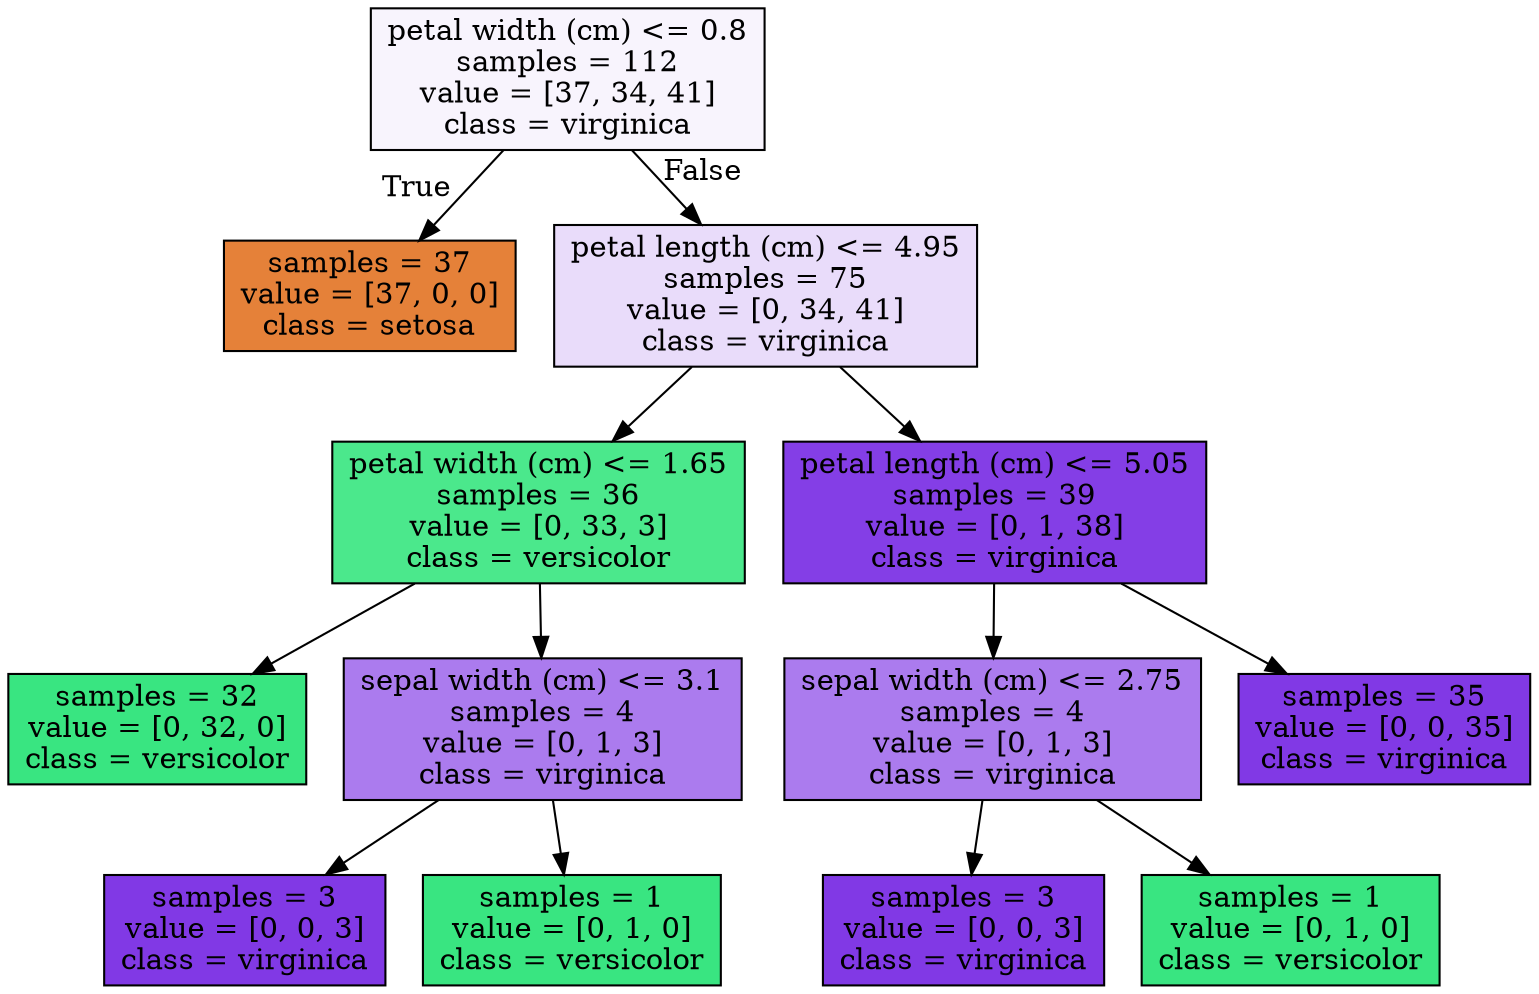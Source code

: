 digraph Tree {
node [shape=box, style="filled", color="black"] ;
0 [label="petal width (cm) <= 0.8\nsamples = 112\nvalue = [37, 34, 41]\nclass = virginica", fillcolor="#8139e50e"] ;
1 [label="samples = 37\nvalue = [37, 0, 0]\nclass = setosa", fillcolor="#e58139ff"] ;
0 -> 1 [labeldistance=2.5, labelangle=45, headlabel="True"] ;
2 [label="petal length (cm) <= 4.95\nsamples = 75\nvalue = [0, 34, 41]\nclass = virginica", fillcolor="#8139e52c"] ;
0 -> 2 [labeldistance=2.5, labelangle=-45, headlabel="False"] ;
3 [label="petal width (cm) <= 1.65\nsamples = 36\nvalue = [0, 33, 3]\nclass = versicolor", fillcolor="#39e581e8"] ;
2 -> 3 ;
4 [label="samples = 32\nvalue = [0, 32, 0]\nclass = versicolor", fillcolor="#39e581ff"] ;
3 -> 4 ;
5 [label="sepal width (cm) <= 3.1\nsamples = 4\nvalue = [0, 1, 3]\nclass = virginica", fillcolor="#8139e5aa"] ;
3 -> 5 ;
6 [label="samples = 3\nvalue = [0, 0, 3]\nclass = virginica", fillcolor="#8139e5ff"] ;
5 -> 6 ;
7 [label="samples = 1\nvalue = [0, 1, 0]\nclass = versicolor", fillcolor="#39e581ff"] ;
5 -> 7 ;
8 [label="petal length (cm) <= 5.05\nsamples = 39\nvalue = [0, 1, 38]\nclass = virginica", fillcolor="#8139e5f8"] ;
2 -> 8 ;
9 [label="sepal width (cm) <= 2.75\nsamples = 4\nvalue = [0, 1, 3]\nclass = virginica", fillcolor="#8139e5aa"] ;
8 -> 9 ;
10 [label="samples = 3\nvalue = [0, 0, 3]\nclass = virginica", fillcolor="#8139e5ff"] ;
9 -> 10 ;
11 [label="samples = 1\nvalue = [0, 1, 0]\nclass = versicolor", fillcolor="#39e581ff"] ;
9 -> 11 ;
12 [label="samples = 35\nvalue = [0, 0, 35]\nclass = virginica", fillcolor="#8139e5ff"] ;
8 -> 12 ;
}